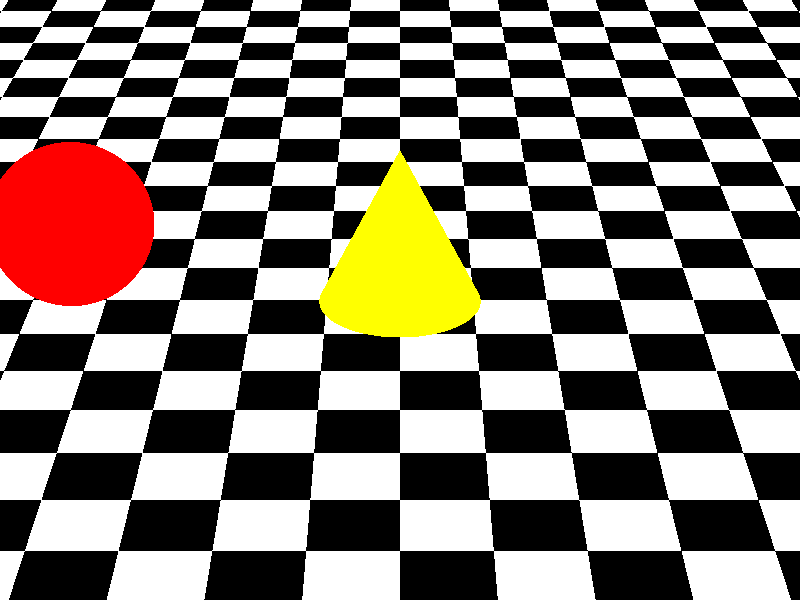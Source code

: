 #include "colors.inc"
#include "shapes.inc" 
#include "textures.inc"

camera{
  location < 0,10,-20>
  look_at <0,0,0>
  angle 25
}
light_source{<2,5,-3> color White}
light_source{<-5,15,-30> color White}    
object {
  Plane_XZ
  pigment{checker color White color Black}
  translate<0,-1,0>
}
object {
  Cone_Y
  pigment{Yellow}
  translate<0,1,0>
}
object {
  Sphere
  pigment {Red}
  translate <-4,1,0>
  rotate<0,1-clock*360,0>
}
